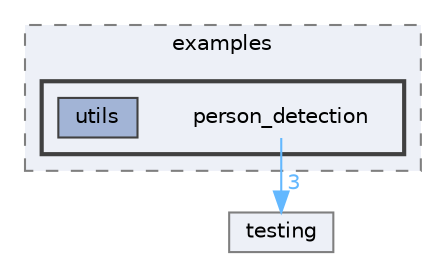 digraph "Arduino/GetStartedWithMachineLearningOnArduino/tflite-micro-main/tensorflow/lite/micro/examples/person_detection"
{
 // LATEX_PDF_SIZE
  bgcolor="transparent";
  edge [fontname=Helvetica,fontsize=10,labelfontname=Helvetica,labelfontsize=10];
  node [fontname=Helvetica,fontsize=10,shape=box,height=0.2,width=0.4];
  compound=true
  subgraph clusterdir_aa8c078f5a90dd35cdfcd371d0c8899e {
    graph [ bgcolor="#edf0f7", pencolor="grey50", label="examples", fontname=Helvetica,fontsize=10 style="filled,dashed", URL="dir_aa8c078f5a90dd35cdfcd371d0c8899e.html",tooltip=""]
  subgraph clusterdir_f53f7c8a7bf6e380b4bd14d2fd1db33e {
    graph [ bgcolor="#edf0f7", pencolor="grey25", label="", fontname=Helvetica,fontsize=10 style="filled,bold", URL="dir_f53f7c8a7bf6e380b4bd14d2fd1db33e.html",tooltip=""]
    dir_f53f7c8a7bf6e380b4bd14d2fd1db33e [shape=plaintext, label="person_detection"];
  dir_cad845448ae0270562292c524819d920 [label="utils", fillcolor="#a2b4d6", color="grey25", style="filled", URL="dir_cad845448ae0270562292c524819d920.html",tooltip=""];
  }
  }
  dir_470971d43bc71e7f55bec04deac8e7a7 [label="testing", fillcolor="#edf0f7", color="grey50", style="filled", URL="dir_470971d43bc71e7f55bec04deac8e7a7.html",tooltip=""];
  dir_f53f7c8a7bf6e380b4bd14d2fd1db33e->dir_470971d43bc71e7f55bec04deac8e7a7 [headlabel="3", labeldistance=1.5 headhref="dir_000234_000328.html" href="dir_000234_000328.html" color="steelblue1" fontcolor="steelblue1"];
}
